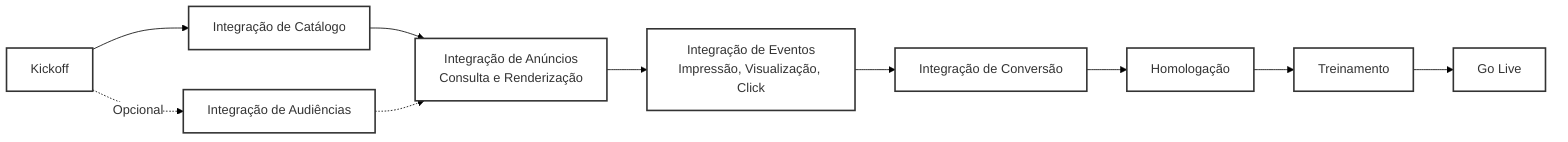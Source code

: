 %%{init: {'theme':'base', 'themeVariables': {'primaryColor':'#ffffff','primaryBorderColor':'#333','background':'#ffffff'}}}%%
graph LR
    Start[Kickoff]

    %% Fase 1: Integração de Catálogo
    Start --> CatalogIntegration[Integração de Catálogo]

    %% Integração Opcional de Audiências
    Start -.->|Opcional| AudienceIntegration[Integração de Audiências]

    %% Fase 2: Integração de Anúncios
    CatalogIntegration --> AdIntegration[Integração de Anúncios<br/>Consulta e Renderização]
    AudienceIntegration -.-> AdIntegration

    %% Fase 3: Integração de Eventos
    AdIntegration --> EventIntegration[Integração de Eventos<br/>Impressão, Visualização, Click]

    %% Fase 4: Integração de Conversão
    EventIntegration --> ConversionIntegration[Integração de Conversão]

    %% Fase 5: Homologação
    ConversionIntegration --> Homologation[Homologação]

    %% Fase 6: Treinamento
    Homologation --> Training[Treinamento]

    %% Fase 7: Go Live
    Training --> GoLive[Go Live]

    %% Estilos
    classDef default fill:#ffffff,stroke:#333,stroke-width:2px